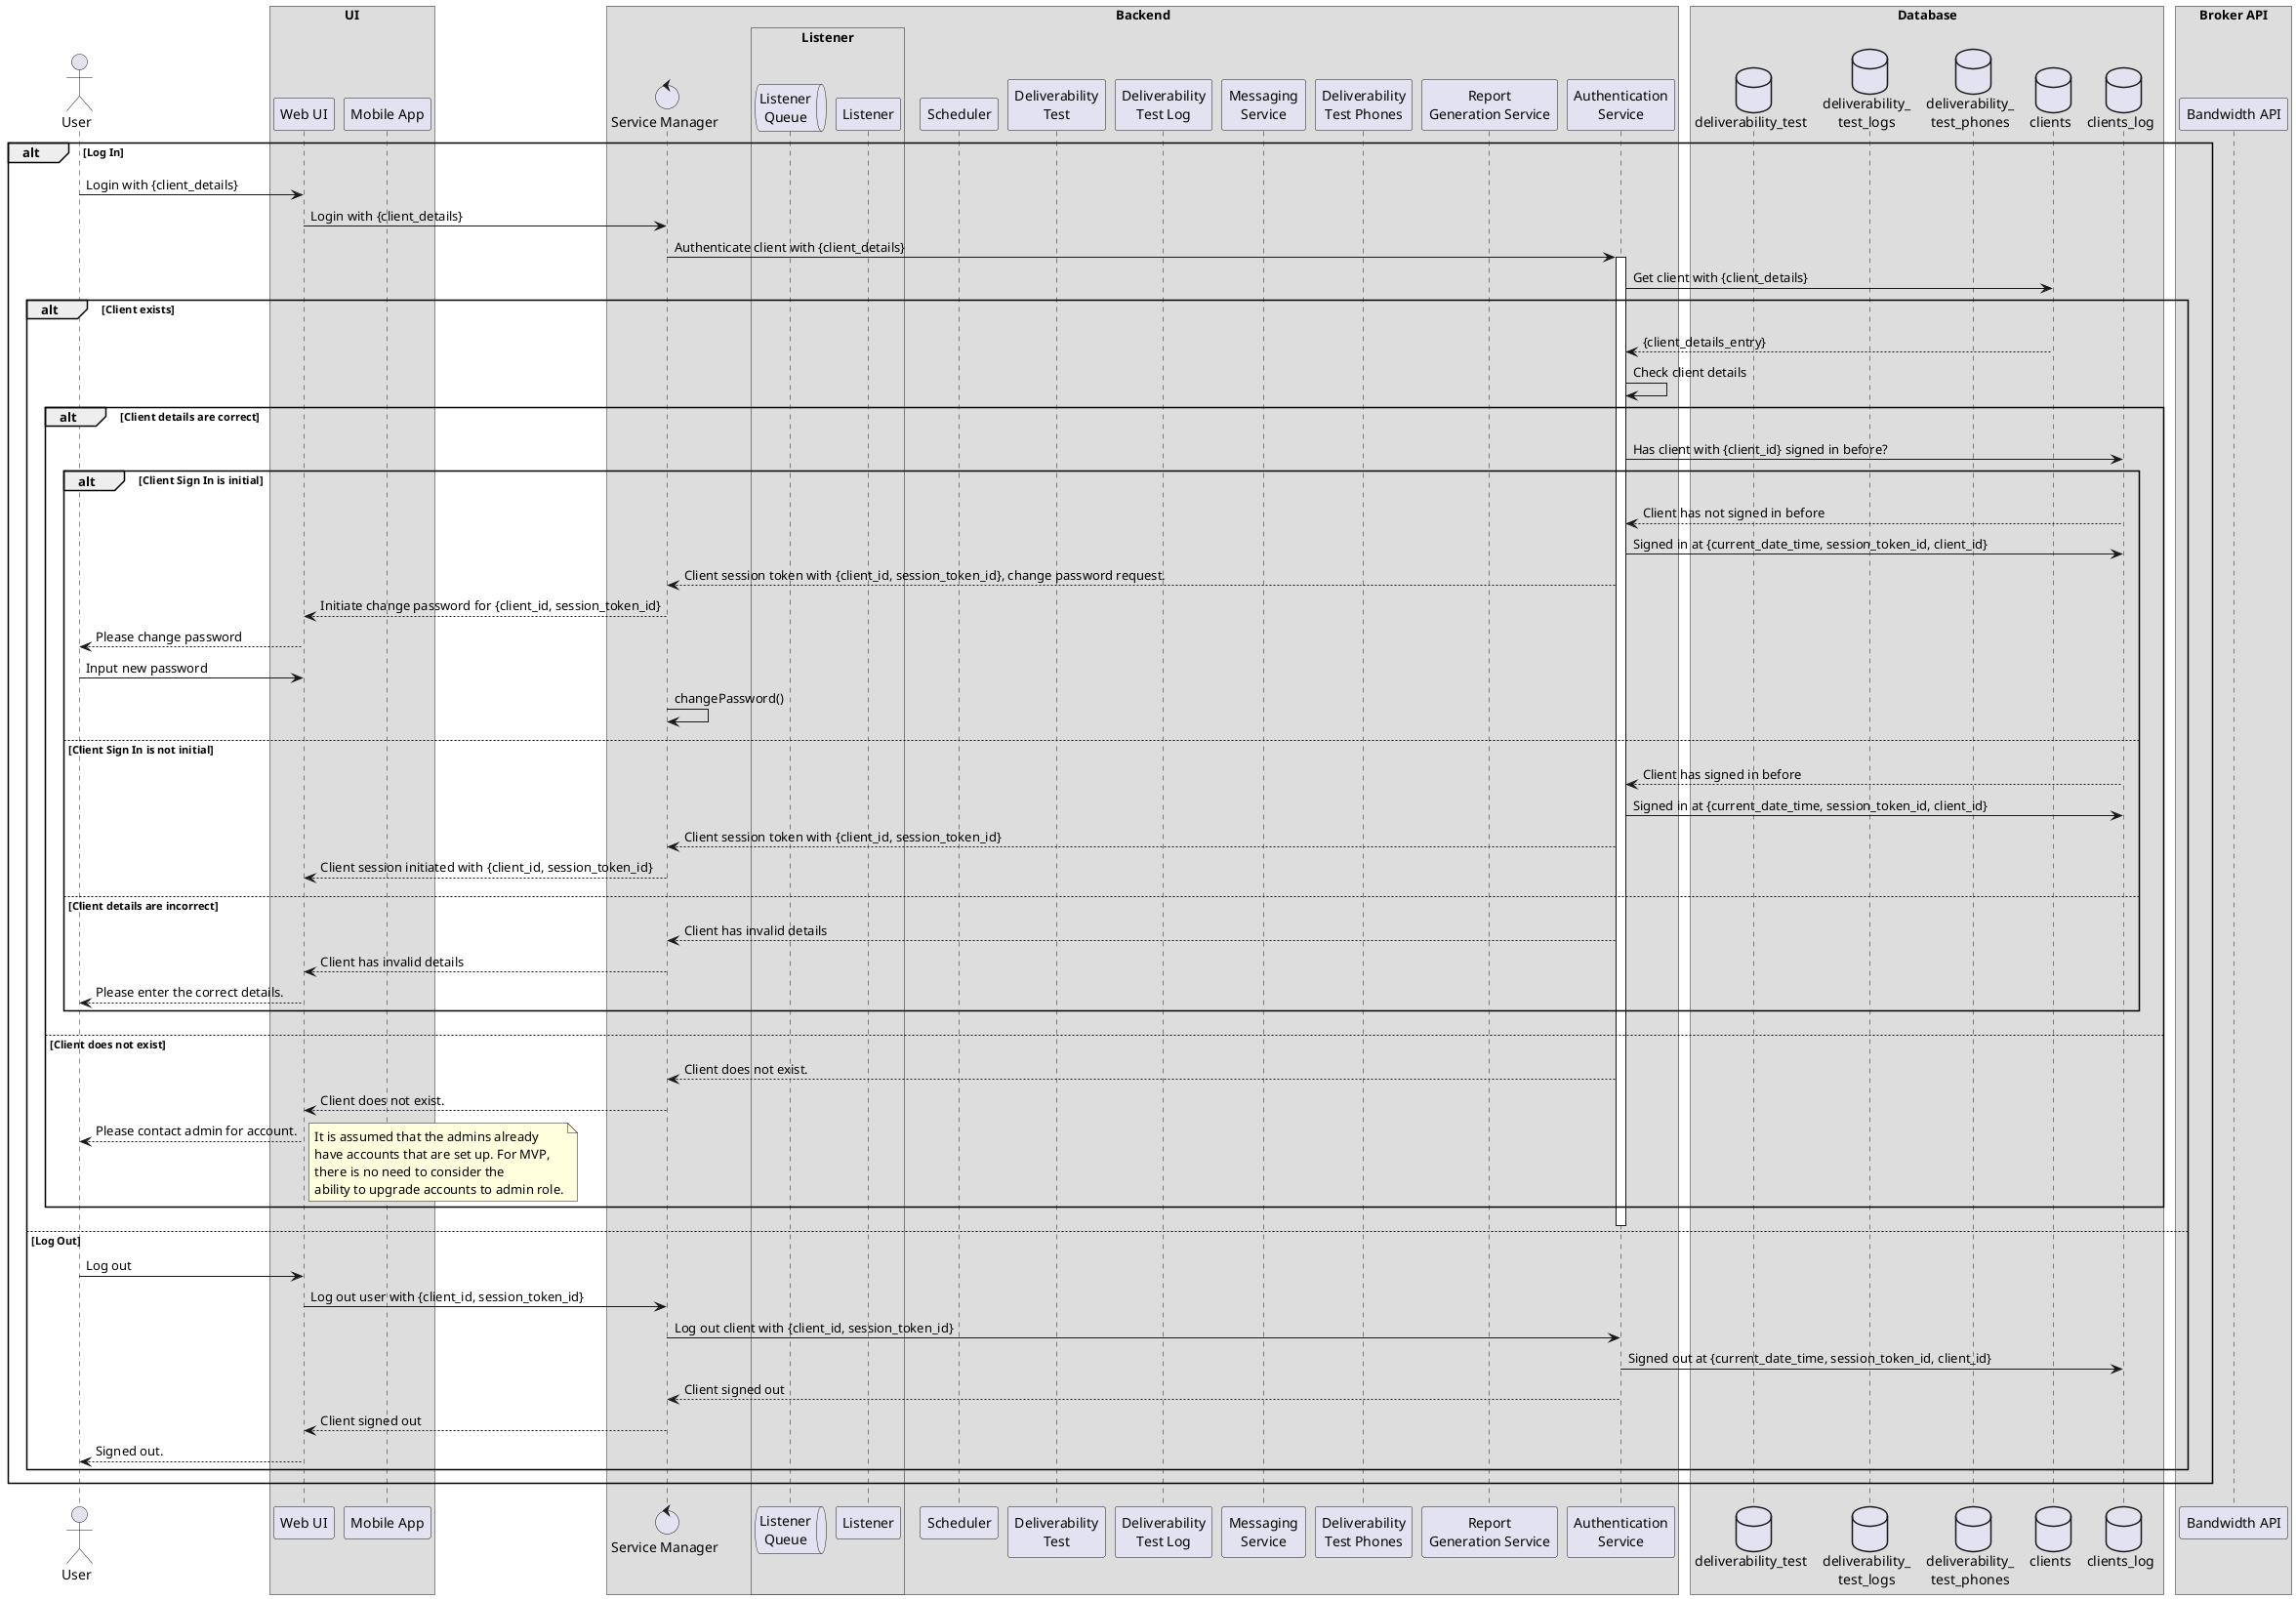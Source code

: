 @startuml
!pragma teoz true
/'Defines the protocol when a user wants to log in or log out.'/
/'author: Luvai Cutlerywala <luvaidc@gmail.com>'/

/'Define the actors and participants.'/
actor User as user

box UI
    participant "Web UI" as web_ui
    participant "Mobile App" as mobile_app
end box

box Backend
    control "Service Manager" as service_manager

    box Listener
        queue "Listener\nQueue" as listener_queue
        participant "Listener" as listener
    end box

    participant "Scheduler" as scheduler
    participant "Deliverability\nTest" as deliverability_test
    participant "Deliverability\nTest Log" as deliverability_test_log
    participant "Messaging\nService" as messenger
    participant "Deliverability\nTest Phones" as deliverability_test_phones
    participant "Report\nGeneration Service" as report_generator
    participant "Authentication\nService" as auth
end box

box Database
    database "deliverability_test" as dt
    database "deliverability_\ntest_logs" as dtl
    database "deliverability_\ntest_phones" as dtp
    database clients as clients
    database clients_log as cl
end box

box "Broker API"
    participant "Bandwidth API" as broker_api
end box

alt Log In
    user -> web_ui: Login with {client_details}
    web_ui -> service_manager: Login with {client_details}
    service_manager -> auth: Authenticate client with {client_details}
    activate auth
    auth -> clients: Get client with {client_details}
    alt Client exists
        clients --> auth: {client_details_entry}
        auth -> auth: Check client details
        alt Client details are correct
            auth -> cl: Has client with {client_id} signed in before?
            alt Client Sign In is initial
                cl --> auth: Client has not signed in before
                auth -> cl: Signed in at {current_date_time, session_token_id, client_id}
                auth --> service_manager: Client session token with {client_id, session_token_id}, change password request.
                service_manager --> web_ui: Initiate change password for {client_id, session_token_id}
                web_ui --> user: Please change password
                user -> web_ui: Input new password
                service_manager -> service_manager: changePassword()
            else Client Sign In is not initial
                cl --> auth: Client has signed in before
                auth -> cl: Signed in at {current_date_time, session_token_id, client_id}
                auth --> service_manager: Client session token with {client_id, session_token_id}
                service_manager --> web_ui: Client session initiated with {client_id, session_token_id}
        else Client details are incorrect
            auth --> service_manager: Client has invalid details
            service_manager --> web_ui: Client has invalid details
            web_ui --> user: Please enter the correct details.
        end
    else Client does not exist
        auth --> service_manager: Client does not exist.
        service_manager --> web_ui: Client does not exist.
        web_ui --> user: Please contact admin for account.
        note right
            It is assumed that the admins already
            have accounts that are set up. For MVP,
            there is no need to consider the
            ability to upgrade accounts to admin role.
        end note
    end
    deactivate auth
else Log Out
    user -> web_ui: Log out
    web_ui -> service_manager: Log out user with {client_id, session_token_id}
    service_manager -> auth: Log out client with {client_id, session_token_id}
    auth -> cl: Signed out at {current_date_time, session_token_id, client_id}
    auth --> service_manager: Client signed out
    service_manager --> web_ui: Client signed out
    web_ui --> user: Signed out.
end
@enduml